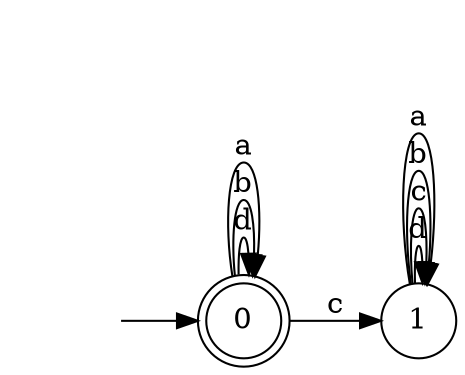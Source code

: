 digraph {
  rankdir=LR;
  0 [label="0", shape = doublecircle];
  0 -> 0 [label="d"];
  0 -> 1 [label="c"];
  0 -> 0 [label="b"];
  0 -> 0 [label="a"];
  1 [label="1", shape = circle];
  1 -> 1 [label="d"];
  1 -> 1 [label="c"];
  1 -> 1 [label="b"];
  1 -> 1 [label="a"];
  2 [label="", shape = plaintext];
  2 -> 0 [label=""];
}
